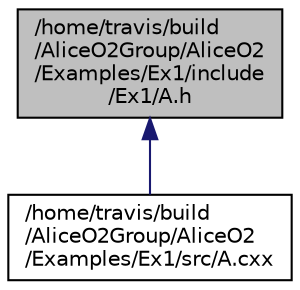 digraph "/home/travis/build/AliceO2Group/AliceO2/Examples/Ex1/include/Ex1/A.h"
{
 // INTERACTIVE_SVG=YES
  bgcolor="transparent";
  edge [fontname="Helvetica",fontsize="10",labelfontname="Helvetica",labelfontsize="10"];
  node [fontname="Helvetica",fontsize="10",shape=record];
  Node1 [label="/home/travis/build\l/AliceO2Group/AliceO2\l/Examples/Ex1/include\l/Ex1/A.h",height=0.2,width=0.4,color="black", fillcolor="grey75", style="filled", fontcolor="black"];
  Node1 -> Node2 [dir="back",color="midnightblue",fontsize="10",style="solid",fontname="Helvetica"];
  Node2 [label="/home/travis/build\l/AliceO2Group/AliceO2\l/Examples/Ex1/src/A.cxx",height=0.2,width=0.4,color="black",URL="$d6/dd1/Ex1_2src_2A_8cxx.html"];
}
